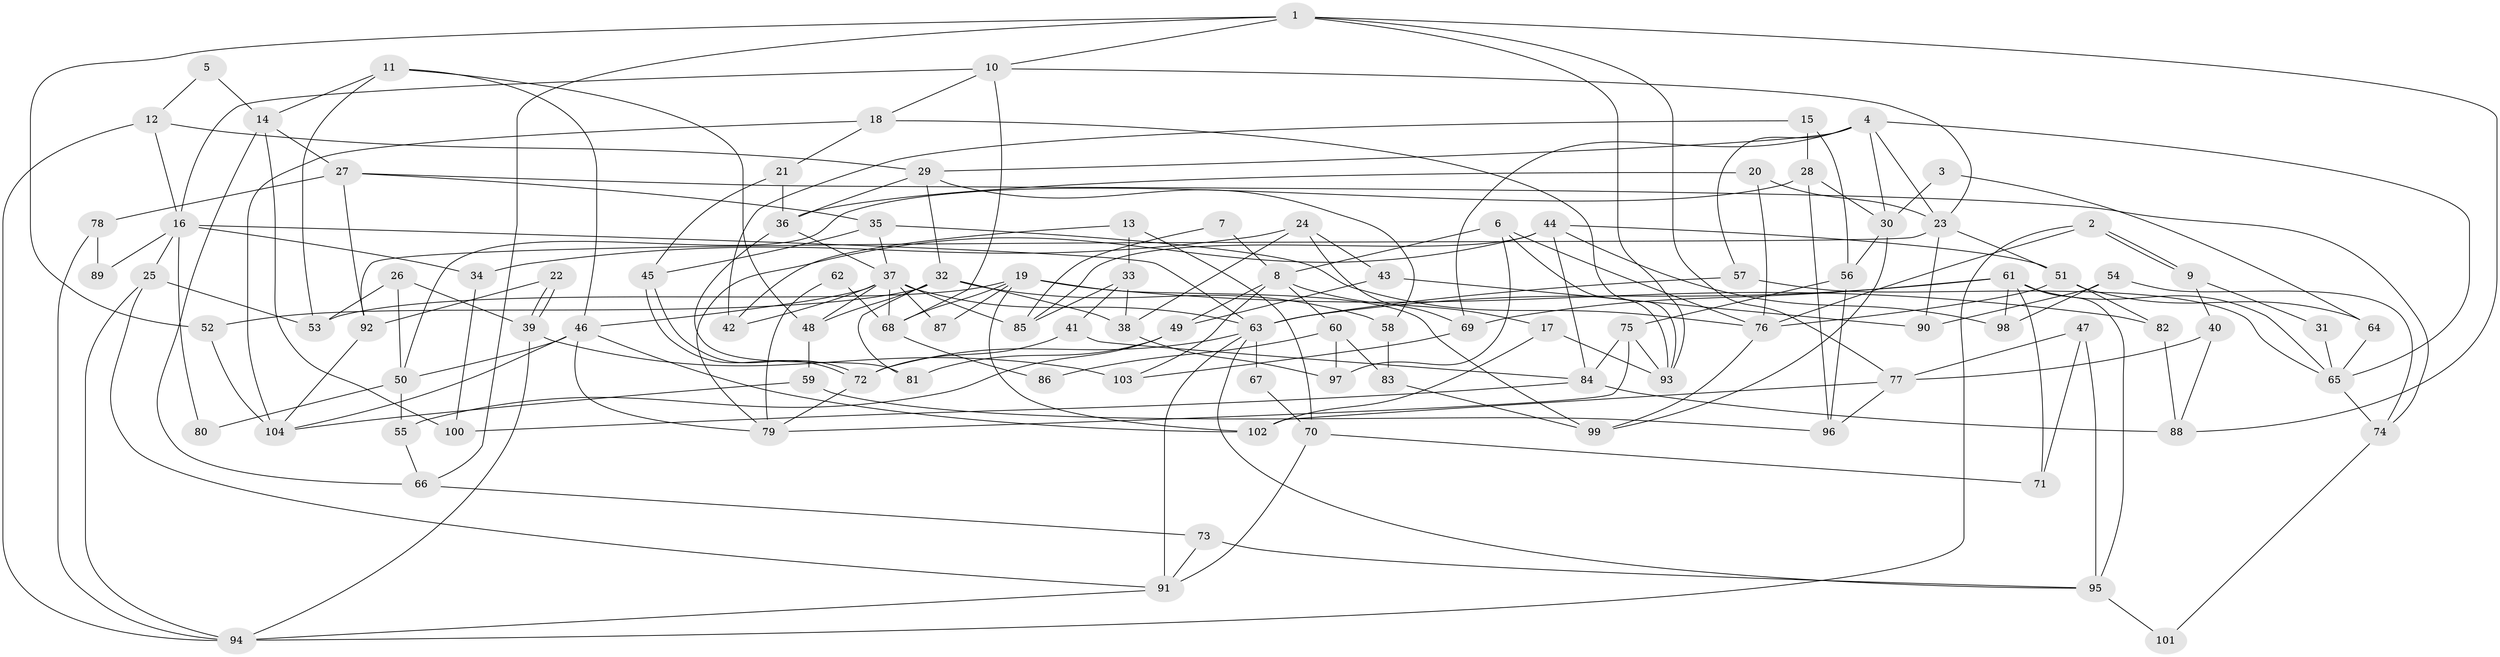 // coarse degree distribution, {9: 0.030303030303030304, 7: 0.07575757575757576, 2: 0.10606060606060606, 5: 0.19696969696969696, 4: 0.21212121212121213, 8: 0.045454545454545456, 10: 0.015151515151515152, 6: 0.16666666666666666, 3: 0.13636363636363635, 15: 0.015151515151515152}
// Generated by graph-tools (version 1.1) at 2025/42/03/06/25 10:42:01]
// undirected, 104 vertices, 208 edges
graph export_dot {
graph [start="1"]
  node [color=gray90,style=filled];
  1;
  2;
  3;
  4;
  5;
  6;
  7;
  8;
  9;
  10;
  11;
  12;
  13;
  14;
  15;
  16;
  17;
  18;
  19;
  20;
  21;
  22;
  23;
  24;
  25;
  26;
  27;
  28;
  29;
  30;
  31;
  32;
  33;
  34;
  35;
  36;
  37;
  38;
  39;
  40;
  41;
  42;
  43;
  44;
  45;
  46;
  47;
  48;
  49;
  50;
  51;
  52;
  53;
  54;
  55;
  56;
  57;
  58;
  59;
  60;
  61;
  62;
  63;
  64;
  65;
  66;
  67;
  68;
  69;
  70;
  71;
  72;
  73;
  74;
  75;
  76;
  77;
  78;
  79;
  80;
  81;
  82;
  83;
  84;
  85;
  86;
  87;
  88;
  89;
  90;
  91;
  92;
  93;
  94;
  95;
  96;
  97;
  98;
  99;
  100;
  101;
  102;
  103;
  104;
  1 -- 52;
  1 -- 77;
  1 -- 10;
  1 -- 66;
  1 -- 88;
  1 -- 93;
  2 -- 94;
  2 -- 9;
  2 -- 9;
  2 -- 76;
  3 -- 30;
  3 -- 64;
  4 -- 23;
  4 -- 29;
  4 -- 30;
  4 -- 57;
  4 -- 65;
  4 -- 69;
  5 -- 14;
  5 -- 12;
  6 -- 93;
  6 -- 97;
  6 -- 8;
  6 -- 76;
  7 -- 85;
  7 -- 8;
  8 -- 17;
  8 -- 49;
  8 -- 60;
  8 -- 103;
  9 -- 40;
  9 -- 31;
  10 -- 16;
  10 -- 18;
  10 -- 23;
  10 -- 68;
  11 -- 48;
  11 -- 53;
  11 -- 14;
  11 -- 46;
  12 -- 16;
  12 -- 94;
  12 -- 29;
  13 -- 70;
  13 -- 42;
  13 -- 33;
  14 -- 66;
  14 -- 27;
  14 -- 100;
  15 -- 56;
  15 -- 28;
  15 -- 42;
  16 -- 63;
  16 -- 34;
  16 -- 25;
  16 -- 80;
  16 -- 89;
  17 -- 102;
  17 -- 93;
  18 -- 93;
  18 -- 21;
  18 -- 104;
  19 -- 82;
  19 -- 68;
  19 -- 53;
  19 -- 87;
  19 -- 99;
  19 -- 102;
  20 -- 76;
  20 -- 23;
  20 -- 36;
  21 -- 36;
  21 -- 45;
  22 -- 92;
  22 -- 39;
  22 -- 39;
  23 -- 92;
  23 -- 51;
  23 -- 90;
  24 -- 38;
  24 -- 69;
  24 -- 34;
  24 -- 43;
  25 -- 91;
  25 -- 53;
  25 -- 94;
  26 -- 53;
  26 -- 39;
  26 -- 50;
  27 -- 35;
  27 -- 74;
  27 -- 78;
  27 -- 92;
  28 -- 30;
  28 -- 50;
  28 -- 96;
  29 -- 32;
  29 -- 36;
  29 -- 58;
  30 -- 99;
  30 -- 56;
  31 -- 65;
  32 -- 81;
  32 -- 48;
  32 -- 38;
  32 -- 52;
  32 -- 58;
  33 -- 85;
  33 -- 38;
  33 -- 41;
  34 -- 100;
  35 -- 45;
  35 -- 76;
  35 -- 37;
  36 -- 37;
  36 -- 81;
  37 -- 42;
  37 -- 46;
  37 -- 48;
  37 -- 63;
  37 -- 68;
  37 -- 85;
  37 -- 87;
  38 -- 97;
  39 -- 103;
  39 -- 94;
  40 -- 88;
  40 -- 77;
  41 -- 72;
  41 -- 84;
  43 -- 49;
  43 -- 90;
  44 -- 98;
  44 -- 51;
  44 -- 79;
  44 -- 84;
  44 -- 85;
  45 -- 72;
  45 -- 72;
  46 -- 50;
  46 -- 79;
  46 -- 102;
  46 -- 104;
  47 -- 77;
  47 -- 95;
  47 -- 71;
  48 -- 59;
  49 -- 55;
  49 -- 81;
  50 -- 55;
  50 -- 80;
  51 -- 76;
  51 -- 64;
  51 -- 82;
  52 -- 104;
  54 -- 90;
  54 -- 74;
  54 -- 98;
  55 -- 66;
  56 -- 75;
  56 -- 96;
  57 -- 63;
  57 -- 65;
  58 -- 83;
  59 -- 96;
  59 -- 104;
  60 -- 83;
  60 -- 86;
  60 -- 97;
  61 -- 65;
  61 -- 63;
  61 -- 69;
  61 -- 71;
  61 -- 95;
  61 -- 98;
  62 -- 79;
  62 -- 68;
  63 -- 72;
  63 -- 67;
  63 -- 91;
  63 -- 95;
  64 -- 65;
  65 -- 74;
  66 -- 73;
  67 -- 70;
  68 -- 86;
  69 -- 103;
  70 -- 71;
  70 -- 91;
  72 -- 79;
  73 -- 95;
  73 -- 91;
  74 -- 101;
  75 -- 79;
  75 -- 84;
  75 -- 93;
  76 -- 99;
  77 -- 96;
  77 -- 102;
  78 -- 94;
  78 -- 89;
  82 -- 88;
  83 -- 99;
  84 -- 88;
  84 -- 100;
  91 -- 94;
  92 -- 104;
  95 -- 101;
}
